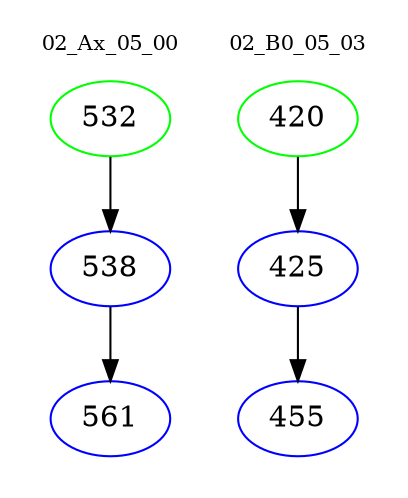 digraph{
subgraph cluster_0 {
color = white
label = "02_Ax_05_00";
fontsize=10;
T0_532 [label="532", color="green"]
T0_532 -> T0_538 [color="black"]
T0_538 [label="538", color="blue"]
T0_538 -> T0_561 [color="black"]
T0_561 [label="561", color="blue"]
}
subgraph cluster_1 {
color = white
label = "02_B0_05_03";
fontsize=10;
T1_420 [label="420", color="green"]
T1_420 -> T1_425 [color="black"]
T1_425 [label="425", color="blue"]
T1_425 -> T1_455 [color="black"]
T1_455 [label="455", color="blue"]
}
}
